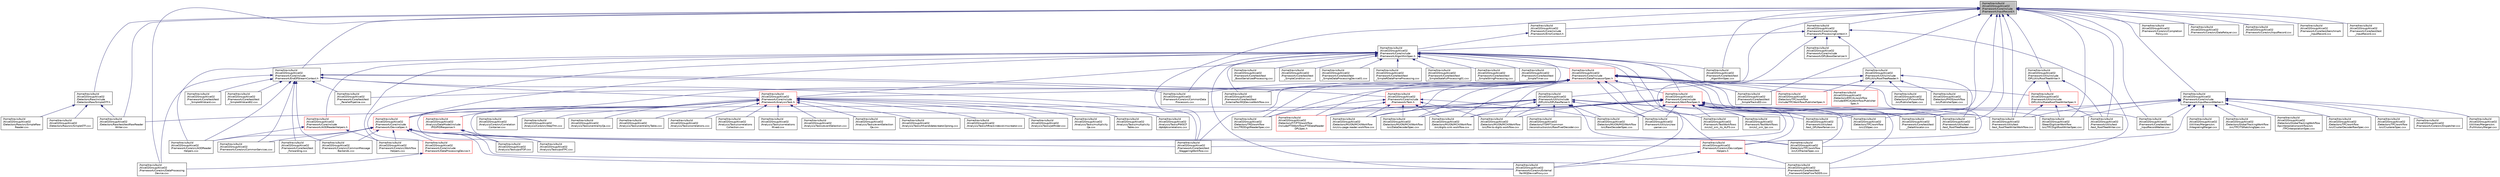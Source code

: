digraph "/home/travis/build/AliceO2Group/AliceO2/Framework/Core/include/Framework/InputRecord.h"
{
 // INTERACTIVE_SVG=YES
  bgcolor="transparent";
  edge [fontname="Helvetica",fontsize="10",labelfontname="Helvetica",labelfontsize="10"];
  node [fontname="Helvetica",fontsize="10",shape=record];
  Node84 [label="/home/travis/build\l/AliceO2Group/AliceO2\l/Framework/Core/include\l/Framework/InputRecord.h",height=0.2,width=0.4,color="black", fillcolor="grey75", style="filled", fontcolor="black"];
  Node84 -> Node85 [dir="back",color="midnightblue",fontsize="10",style="solid",fontname="Helvetica"];
  Node85 [label="/home/travis/build\l/AliceO2Group/AliceO2\l/Detectors/Raw/include\l/DetectorsRaw/SimpleSTF.h",height=0.2,width=0.4,color="black",URL="$d6/d28/SimpleSTF_8h.html",tooltip="Mocked STF with InputRecord for standalone tests (improved version of Matthias&#39; structure in the test..."];
  Node85 -> Node86 [dir="back",color="midnightblue",fontsize="10",style="solid",fontname="Helvetica"];
  Node86 [label="/home/travis/build\l/AliceO2Group/AliceO2\l/Detectors/Raw/src/SimpleRaw\lReader.cxx",height=0.2,width=0.4,color="black",URL="$d5/dfd/SimpleRawReader_8cxx.html",tooltip="Simple reader for non-DPL tests. "];
  Node85 -> Node87 [dir="back",color="midnightblue",fontsize="10",style="solid",fontname="Helvetica"];
  Node87 [label="/home/travis/build\l/AliceO2Group/AliceO2\l/Detectors/Raw/src/SimpleSTF.cxx",height=0.2,width=0.4,color="black",URL="$de/dc0/SimpleSTF_8cxx.html",tooltip="Mocked STF with InputRecord for standalone tests. "];
  Node85 -> Node88 [dir="back",color="midnightblue",fontsize="10",style="solid",fontname="Helvetica"];
  Node88 [label="/home/travis/build\l/AliceO2Group/AliceO2\l/Detectors/Raw/test/testRawReader\lWriter.cxx",height=0.2,width=0.4,color="black",URL="$d3/d09/testRawReaderWriter_8cxx.html"];
  Node84 -> Node88 [dir="back",color="midnightblue",fontsize="10",style="solid",fontname="Helvetica"];
  Node84 -> Node89 [dir="back",color="midnightblue",fontsize="10",style="solid",fontname="Helvetica"];
  Node89 [label="/home/travis/build\l/AliceO2Group/AliceO2\l/Framework/Core/include\l/Framework/ProcessingContext.h",height=0.2,width=0.4,color="black",URL="$de/d6a/ProcessingContext_8h.html"];
  Node89 -> Node90 [dir="back",color="midnightblue",fontsize="10",style="solid",fontname="Helvetica"];
  Node90 [label="/home/travis/build\l/AliceO2Group/AliceO2\l/Framework/Core/include\l/Framework/AlgorithmSpec.h",height=0.2,width=0.4,color="black",URL="$d0/d14/AlgorithmSpec_8h.html"];
  Node90 -> Node91 [dir="back",color="midnightblue",fontsize="10",style="solid",fontname="Helvetica"];
  Node91 [label="/home/travis/build\l/AliceO2Group/AliceO2\l/Framework/Core/include\l/Framework/AnalysisTask.h",height=0.2,width=0.4,color="red",URL="$d6/d57/AnalysisTask_8h.html"];
  Node91 -> Node92 [dir="back",color="midnightblue",fontsize="10",style="solid",fontname="Helvetica"];
  Node92 [label="/home/travis/build\l/AliceO2Group/AliceO2\l/Analysis/Core/src/Correlation\lContainer.cxx",height=0.2,width=0.4,color="black",URL="$dc/def/CorrelationContainer_8cxx.html"];
  Node91 -> Node93 [dir="back",color="midnightblue",fontsize="10",style="solid",fontname="Helvetica"];
  Node93 [label="/home/travis/build\l/AliceO2Group/AliceO2\l/Analysis/Core/src/StepTHn.cxx",height=0.2,width=0.4,color="black",URL="$d9/dae/StepTHn_8cxx.html"];
  Node91 -> Node94 [dir="back",color="midnightblue",fontsize="10",style="solid",fontname="Helvetica"];
  Node94 [label="/home/travis/build\l/AliceO2Group/AliceO2\l/Analysis/DataModel/include\l/PID/PIDResponse.h",height=0.2,width=0.4,color="red",URL="$d1/d98/PIDResponse_8h.html",tooltip="Set of tables, tasks and utilities to provide the interface between the analysis data model and the P..."];
  Node94 -> Node99 [dir="back",color="midnightblue",fontsize="10",style="solid",fontname="Helvetica"];
  Node99 [label="/home/travis/build\l/AliceO2Group/AliceO2\l/Analysis/Tasks/pidTOF.cxx",height=0.2,width=0.4,color="black",URL="$d5/d53/pidTOF_8cxx.html"];
  Node94 -> Node100 [dir="back",color="midnightblue",fontsize="10",style="solid",fontname="Helvetica"];
  Node100 [label="/home/travis/build\l/AliceO2Group/AliceO2\l/Analysis/Tasks/pidTPC.cxx",height=0.2,width=0.4,color="black",URL="$db/da2/pidTPC_8cxx.html"];
  Node91 -> Node103 [dir="back",color="midnightblue",fontsize="10",style="solid",fontname="Helvetica"];
  Node103 [label="/home/travis/build\l/AliceO2Group/AliceO2\l/Analysis/Tasks/centralityQa.cxx",height=0.2,width=0.4,color="black",URL="$d5/d75/centralityQa_8cxx.html"];
  Node91 -> Node104 [dir="back",color="midnightblue",fontsize="10",style="solid",fontname="Helvetica"];
  Node104 [label="/home/travis/build\l/AliceO2Group/AliceO2\l/Analysis/Tasks/centralityTable.cxx",height=0.2,width=0.4,color="black",URL="$de/d41/centralityTable_8cxx.html"];
  Node91 -> Node105 [dir="back",color="midnightblue",fontsize="10",style="solid",fontname="Helvetica"];
  Node105 [label="/home/travis/build\l/AliceO2Group/AliceO2\l/Analysis/Tasks/correlations.cxx",height=0.2,width=0.4,color="black",URL="$d9/d61/correlations_8cxx.html"];
  Node91 -> Node106 [dir="back",color="midnightblue",fontsize="10",style="solid",fontname="Helvetica"];
  Node106 [label="/home/travis/build\l/AliceO2Group/AliceO2\l/Analysis/Tasks/correlations\lCollection.cxx",height=0.2,width=0.4,color="black",URL="$df/d59/correlationsCollection_8cxx.html"];
  Node91 -> Node107 [dir="back",color="midnightblue",fontsize="10",style="solid",fontname="Helvetica"];
  Node107 [label="/home/travis/build\l/AliceO2Group/AliceO2\l/Analysis/Tasks/correlations\lMixed.cxx",height=0.2,width=0.4,color="black",URL="$d4/d39/correlationsMixed_8cxx.html"];
  Node91 -> Node108 [dir="back",color="midnightblue",fontsize="10",style="solid",fontname="Helvetica"];
  Node108 [label="/home/travis/build\l/AliceO2Group/AliceO2\l/Analysis/Tasks/eventSelection.cxx",height=0.2,width=0.4,color="black",URL="$d9/df1/eventSelection_8cxx.html"];
  Node91 -> Node109 [dir="back",color="midnightblue",fontsize="10",style="solid",fontname="Helvetica"];
  Node109 [label="/home/travis/build\l/AliceO2Group/AliceO2\l/Analysis/Tasks/eventSelection\lQa.cxx",height=0.2,width=0.4,color="black",URL="$dd/d91/eventSelectionQa_8cxx.html"];
  Node91 -> Node110 [dir="back",color="midnightblue",fontsize="10",style="solid",fontname="Helvetica"];
  Node110 [label="/home/travis/build\l/AliceO2Group/AliceO2\l/Analysis/Tasks/hfcandidatecreator2prong.cxx",height=0.2,width=0.4,color="black",URL="$d2/d60/hfcandidatecreator2prong_8cxx.html",tooltip="Reconstruction of heavy-flavour 2-prong decay candidates. "];
  Node91 -> Node111 [dir="back",color="midnightblue",fontsize="10",style="solid",fontname="Helvetica"];
  Node111 [label="/home/travis/build\l/AliceO2Group/AliceO2\l/Analysis/Tasks/hftrackindexskimscreator.cxx",height=0.2,width=0.4,color="black",URL="$d7/dbb/hftrackindexskimscreator_8cxx.html",tooltip="Pre-selection of 2-prong and 3-prong secondary vertices of heavy-flavour decay candidates. "];
  Node91 -> Node112 [dir="back",color="midnightblue",fontsize="10",style="solid",fontname="Helvetica"];
  Node112 [label="/home/travis/build\l/AliceO2Group/AliceO2\l/Analysis/Tasks/jetfinder.cxx",height=0.2,width=0.4,color="black",URL="$d2/dc6/jetfinder_8cxx.html"];
  Node91 -> Node113 [dir="back",color="midnightblue",fontsize="10",style="solid",fontname="Helvetica"];
  Node113 [label="/home/travis/build\l/AliceO2Group/AliceO2\l/Analysis/Tasks/multiplicity\lQa.cxx",height=0.2,width=0.4,color="black",URL="$d3/d6a/multiplicityQa_8cxx.html"];
  Node91 -> Node114 [dir="back",color="midnightblue",fontsize="10",style="solid",fontname="Helvetica"];
  Node114 [label="/home/travis/build\l/AliceO2Group/AliceO2\l/Analysis/Tasks/multiplicity\lTable.cxx",height=0.2,width=0.4,color="black",URL="$d4/d23/multiplicityTable_8cxx.html"];
  Node91 -> Node99 [dir="back",color="midnightblue",fontsize="10",style="solid",fontname="Helvetica"];
  Node91 -> Node100 [dir="back",color="midnightblue",fontsize="10",style="solid",fontname="Helvetica"];
  Node91 -> Node115 [dir="back",color="midnightblue",fontsize="10",style="solid",fontname="Helvetica"];
  Node115 [label="/home/travis/build\l/AliceO2Group/AliceO2\l/Analysis/Tasks/PWGCF\l/dptdptcorrelations.cxx",height=0.2,width=0.4,color="black",URL="$dc/db0/dptdptcorrelations_8cxx.html"];
  Node90 -> Node153 [dir="back",color="midnightblue",fontsize="10",style="solid",fontname="Helvetica"];
  Node153 [label="/home/travis/build\l/AliceO2Group/AliceO2\l/Framework/Core/include\l/Framework/AODReaderHelpers.h",height=0.2,width=0.4,color="red",URL="$da/d97/AODReaderHelpers_8h.html"];
  Node153 -> Node154 [dir="back",color="midnightblue",fontsize="10",style="solid",fontname="Helvetica"];
  Node154 [label="/home/travis/build\l/AliceO2Group/AliceO2\l/Framework/Core/src/AODReader\lHelpers.cxx",height=0.2,width=0.4,color="black",URL="$d4/dc5/AODReaderHelpers_8cxx.html"];
  Node153 -> Node155 [dir="back",color="midnightblue",fontsize="10",style="solid",fontname="Helvetica"];
  Node155 [label="/home/travis/build\l/AliceO2Group/AliceO2\l/Framework/Core/src/Workflow\lHelpers.cxx",height=0.2,width=0.4,color="black",URL="$dc/da7/WorkflowHelpers_8cxx.html"];
  Node90 -> Node157 [dir="back",color="midnightblue",fontsize="10",style="solid",fontname="Helvetica"];
  Node157 [label="/home/travis/build\l/AliceO2Group/AliceO2\l/Framework/Core/include\l/Framework/DataProcessingDevice.h",height=0.2,width=0.4,color="red",URL="$d3/d4b/DataProcessingDevice_8h.html"];
  Node157 -> Node158 [dir="back",color="midnightblue",fontsize="10",style="solid",fontname="Helvetica"];
  Node158 [label="/home/travis/build\l/AliceO2Group/AliceO2\l/Framework/Core/src/DataProcessing\lDevice.cxx",height=0.2,width=0.4,color="black",URL="$db/dac/DataProcessingDevice_8cxx.html"];
  Node90 -> Node160 [dir="back",color="midnightblue",fontsize="10",style="solid",fontname="Helvetica"];
  Node160 [label="/home/travis/build\l/AliceO2Group/AliceO2\l/Framework/Core/include\l/Framework/DataProcessorSpec.h",height=0.2,width=0.4,color="red",URL="$d0/df4/DataProcessorSpec_8h.html"];
  Node160 -> Node184 [dir="back",color="midnightblue",fontsize="10",style="solid",fontname="Helvetica"];
  Node184 [label="/home/travis/build\l/AliceO2Group/AliceO2\l/Detectors/EMCAL/workflow\l/include/EMCALWorkflow/Publisher\lSpec.h",height=0.2,width=0.4,color="red",URL="$d2/d55/EMCAL_2workflow_2include_2EMCALWorkflow_2PublisherSpec_8h.html"];
  Node160 -> Node209 [dir="back",color="midnightblue",fontsize="10",style="solid",fontname="Helvetica"];
  Node209 [label="/home/travis/build\l/AliceO2Group/AliceO2\l/Detectors/FIT/FT0/workflow\l/include/FT0Workflow/FT0DataReader\lDPLSpec.h",height=0.2,width=0.4,color="red",URL="$d4/dfa/FT0DataReaderDPLSpec_8h.html"];
  Node160 -> Node341 [dir="back",color="midnightblue",fontsize="10",style="solid",fontname="Helvetica"];
  Node341 [label="/home/travis/build\l/AliceO2Group/AliceO2\l/Detectors/MUON/MCH/Workflow\l/src/cru-page-reader-workflow.cxx",height=0.2,width=0.4,color="black",URL="$db/dc9/cru-page-reader-workflow_8cxx.html",tooltip="This is an executable that reads a data file from disk and sends the individual CRU pages via DPL..."];
  Node160 -> Node333 [dir="back",color="midnightblue",fontsize="10",style="solid",fontname="Helvetica"];
  Node333 [label="/home/travis/build\l/AliceO2Group/AliceO2\l/Detectors/MUON/MCH/Workflow\l/src/DataDecoderSpec.cxx",height=0.2,width=0.4,color="black",URL="$d0/d75/DataDecoderSpec_8cxx.html"];
  Node160 -> Node345 [dir="back",color="midnightblue",fontsize="10",style="solid",fontname="Helvetica"];
  Node345 [label="/home/travis/build\l/AliceO2Group/AliceO2\l/Detectors/MUON/MCH/Workflow\l/src/digits-sink-workflow.cxx",height=0.2,width=0.4,color="black",URL="$dd/da0/digits-sink-workflow_8cxx.html",tooltip="This is an executable that dumps to a file on disk the digits received via DPL. "];
  Node160 -> Node346 [dir="back",color="midnightblue",fontsize="10",style="solid",fontname="Helvetica"];
  Node346 [label="/home/travis/build\l/AliceO2Group/AliceO2\l/Detectors/MUON/MCH/Workflow\l/src/file-to-digits-workflow.cxx",height=0.2,width=0.4,color="black",URL="$db/d1c/file-to-digits-workflow_8cxx.html"];
  Node160 -> Node422 [dir="back",color="midnightblue",fontsize="10",style="solid",fontname="Helvetica"];
  Node422 [label="/home/travis/build\l/AliceO2Group/AliceO2\l/Detectors/TPC/workflow\l/include/TPCWorkflow/PublisherSpec.h",height=0.2,width=0.4,color="red",URL="$d9/d4e/TPC_2workflow_2include_2TPCWorkflow_2PublisherSpec_8h.html"];
  Node160 -> Node431 [dir="back",color="midnightblue",fontsize="10",style="solid",fontname="Helvetica"];
  Node431 [label="/home/travis/build\l/AliceO2Group/AliceO2\l/Detectors/TRD/workflow\l/src/TRDDigitReaderSpec.cxx",height=0.2,width=0.4,color="black",URL="$d7/da6/TRDDigitReaderSpec_8cxx.html"];
  Node160 -> Node91 [dir="back",color="midnightblue",fontsize="10",style="solid",fontname="Helvetica"];
  Node160 -> Node459 [dir="back",color="midnightblue",fontsize="10",style="solid",fontname="Helvetica"];
  Node459 [label="/home/travis/build\l/AliceO2Group/AliceO2\l/Framework/Core/include\l/Framework/DeviceSpec.h",height=0.2,width=0.4,color="red",URL="$df/de8/DeviceSpec_8h.html"];
  Node459 -> Node409 [dir="back",color="midnightblue",fontsize="10",style="solid",fontname="Helvetica"];
  Node409 [label="/home/travis/build\l/AliceO2Group/AliceO2\l/Detectors/TPC/workflow\l/src/CATrackerSpec.cxx",height=0.2,width=0.4,color="black",URL="$da/d78/CATrackerSpec_8cxx.html",tooltip="Processor spec for running TPC CA tracking. "];
  Node459 -> Node157 [dir="back",color="midnightblue",fontsize="10",style="solid",fontname="Helvetica"];
  Node459 -> Node154 [dir="back",color="midnightblue",fontsize="10",style="solid",fontname="Helvetica"];
  Node459 -> Node564 [dir="back",color="midnightblue",fontsize="10",style="solid",fontname="Helvetica"];
  Node564 [label="/home/travis/build\l/AliceO2Group/AliceO2\l/Framework/Core/src/CommonMessage\lBackends.cxx",height=0.2,width=0.4,color="black",URL="$d9/d10/CommonMessageBackends_8cxx.html"];
  Node459 -> Node565 [dir="back",color="midnightblue",fontsize="10",style="solid",fontname="Helvetica"];
  Node565 [label="/home/travis/build\l/AliceO2Group/AliceO2\l/Framework/Core/src/CommonServices.cxx",height=0.2,width=0.4,color="black",URL="$dd/d27/CommonServices_8cxx.html"];
  Node459 -> Node544 [dir="back",color="midnightblue",fontsize="10",style="solid",fontname="Helvetica"];
  Node544 [label="/home/travis/build\l/AliceO2Group/AliceO2\l/Framework/Core/src/DeviceSpec\lHelpers.h",height=0.2,width=0.4,color="red",URL="$df/dda/DeviceSpecHelpers_8h.html"];
  Node544 -> Node451 [dir="back",color="midnightblue",fontsize="10",style="solid",fontname="Helvetica"];
  Node451 [label="/home/travis/build\l/AliceO2Group/AliceO2\l/Framework/Core/src/External\lFairMQDeviceProxy.cxx",height=0.2,width=0.4,color="black",URL="$dc/df3/ExternalFairMQDeviceProxy_8cxx.html"];
  Node544 -> Node548 [dir="back",color="midnightblue",fontsize="10",style="solid",fontname="Helvetica"];
  Node548 [label="/home/travis/build\l/AliceO2Group/AliceO2\l/Framework/Core/test/test\l_FrameworkDataFlowToDDS.cxx",height=0.2,width=0.4,color="black",URL="$d6/d53/test__FrameworkDataFlowToDDS_8cxx.html"];
  Node459 -> Node451 [dir="back",color="midnightblue",fontsize="10",style="solid",fontname="Helvetica"];
  Node459 -> Node155 [dir="back",color="midnightblue",fontsize="10",style="solid",fontname="Helvetica"];
  Node459 -> Node493 [dir="back",color="midnightblue",fontsize="10",style="solid",fontname="Helvetica"];
  Node493 [label="/home/travis/build\l/AliceO2Group/AliceO2\l/Framework/Core/test/test\l_Forwarding.cxx",height=0.2,width=0.4,color="black",URL="$de/dae/test__Forwarding_8cxx.html"];
  Node459 -> Node548 [dir="back",color="midnightblue",fontsize="10",style="solid",fontname="Helvetica"];
  Node459 -> Node510 [dir="back",color="midnightblue",fontsize="10",style="solid",fontname="Helvetica"];
  Node510 [label="/home/travis/build\l/AliceO2Group/AliceO2\l/Framework/Core/test/test\l_StaggeringWorkflow.cxx",height=0.2,width=0.4,color="black",URL="$dd/d16/test__StaggeringWorkflow_8cxx.html"];
  Node160 -> Node580 [dir="back",color="midnightblue",fontsize="10",style="solid",fontname="Helvetica"];
  Node580 [label="/home/travis/build\l/AliceO2Group/AliceO2\l/Framework/Core/include\l/Framework/WorkflowSpec.h",height=0.2,width=0.4,color="red",URL="$df/da1/WorkflowSpec_8h.html"];
  Node580 -> Node209 [dir="back",color="midnightblue",fontsize="10",style="solid",fontname="Helvetica"];
  Node580 -> Node341 [dir="back",color="midnightblue",fontsize="10",style="solid",fontname="Helvetica"];
  Node580 -> Node333 [dir="back",color="midnightblue",fontsize="10",style="solid",fontname="Helvetica"];
  Node580 -> Node345 [dir="back",color="midnightblue",fontsize="10",style="solid",fontname="Helvetica"];
  Node580 -> Node346 [dir="back",color="midnightblue",fontsize="10",style="solid",fontname="Helvetica"];
  Node580 -> Node362 [dir="back",color="midnightblue",fontsize="10",style="solid",fontname="Helvetica"];
  Node362 [label="/home/travis/build\l/AliceO2Group/AliceO2\l/Detectors/MUON/MID/Workflow\l/src/RawDecoderSpec.cxx",height=0.2,width=0.4,color="black",URL="$d1/dc9/RawDecoderSpec_8cxx.html",tooltip="Data processor spec for MID raw decoder device. "];
  Node580 -> Node409 [dir="back",color="midnightblue",fontsize="10",style="solid",fontname="Helvetica"];
  Node580 -> Node429 [dir="back",color="midnightblue",fontsize="10",style="solid",fontname="Helvetica"];
  Node429 [label="/home/travis/build\l/AliceO2Group/AliceO2\l/Detectors/TPC/workflow\l/src/ZSSpec.cxx",height=0.2,width=0.4,color="black",URL="$d2/dbc/ZSSpec_8cxx.html"];
  Node580 -> Node459 [dir="back",color="midnightblue",fontsize="10",style="solid",fontname="Helvetica"];
  Node580 -> Node544 [dir="back",color="midnightblue",fontsize="10",style="solid",fontname="Helvetica"];
  Node580 -> Node492 [dir="back",color="midnightblue",fontsize="10",style="solid",fontname="Helvetica"];
  Node492 [label="/home/travis/build\l/AliceO2Group/AliceO2\l/Framework/Core/test/test\l_DataAllocator.cxx",height=0.2,width=0.4,color="black",URL="$d2/da2/test__DataAllocator_8cxx.html"];
  Node580 -> Node548 [dir="back",color="midnightblue",fontsize="10",style="solid",fontname="Helvetica"];
  Node580 -> Node606 [dir="back",color="midnightblue",fontsize="10",style="solid",fontname="Helvetica"];
  Node606 [label="/home/travis/build\l/AliceO2Group/AliceO2\l/Framework/Core/test/test\l_InputRecordWalker.cxx",height=0.2,width=0.4,color="black",URL="$dc/d05/test__InputRecordWalker_8cxx.html"];
  Node580 -> Node510 [dir="back",color="midnightblue",fontsize="10",style="solid",fontname="Helvetica"];
  Node580 -> Node608 [dir="back",color="midnightblue",fontsize="10",style="solid",fontname="Helvetica"];
  Node608 [label="/home/travis/build\l/AliceO2Group/AliceO2\l/Framework/TestWorkflows\l/src/o2_sim_its_ALP3.cxx",height=0.2,width=0.4,color="black",URL="$dd/d2b/o2__sim__its__ALP3_8cxx.html"];
  Node580 -> Node609 [dir="back",color="midnightblue",fontsize="10",style="solid",fontname="Helvetica"];
  Node609 [label="/home/travis/build\l/AliceO2Group/AliceO2\l/Framework/TestWorkflows\l/src/o2_sim_tpc.cxx",height=0.2,width=0.4,color="black",URL="$d7/d11/o2__sim__tpc_8cxx.html"];
  Node580 -> Node535 [dir="back",color="midnightblue",fontsize="10",style="solid",fontname="Helvetica"];
  Node535 [label="/home/travis/build\l/AliceO2Group/AliceO2\l/Framework/Utils/src/raw\l-parser.cxx",height=0.2,width=0.4,color="black",URL="$d4/d96/raw-parser_8cxx.html"];
  Node580 -> Node614 [dir="back",color="midnightblue",fontsize="10",style="solid",fontname="Helvetica"];
  Node614 [label="/home/travis/build\l/AliceO2Group/AliceO2\l/Framework/Utils/test\l/test_DPLRawParser.cxx",height=0.2,width=0.4,color="black",URL="$d0/d6f/test__DPLRawParser_8cxx.html"];
  Node580 -> Node538 [dir="back",color="midnightblue",fontsize="10",style="solid",fontname="Helvetica"];
  Node538 [label="/home/travis/build\l/AliceO2Group/AliceO2\l/Framework/Utils/test\l/test_RootTreeReader.cxx",height=0.2,width=0.4,color="black",URL="$d6/d0d/test__RootTreeReader_8cxx.html"];
  Node580 -> Node539 [dir="back",color="midnightblue",fontsize="10",style="solid",fontname="Helvetica"];
  Node539 [label="/home/travis/build\l/AliceO2Group/AliceO2\l/Framework/Utils/test\l/test_RootTreeWriterWorkflow.cxx",height=0.2,width=0.4,color="black",URL="$d1/d02/test__RootTreeWriterWorkflow_8cxx.html"];
  Node580 -> Node617 [dir="back",color="midnightblue",fontsize="10",style="solid",fontname="Helvetica"];
  Node617 [label="/home/travis/build\l/AliceO2Group/AliceO2\l/Steer/DigitizerWorkflow\l/src/TPCDigitRootWriterSpec.cxx",height=0.2,width=0.4,color="black",URL="$d8/dd2/TPCDigitRootWriterSpec_8cxx.html"];
  Node160 -> Node440 [dir="back",color="midnightblue",fontsize="10",style="solid",fontname="Helvetica"];
  Node440 [label="/home/travis/build\l/AliceO2Group/AliceO2\l/Framework/Core/src/CommonData\lProcessors.cxx",height=0.2,width=0.4,color="black",URL="$df/d93/CommonDataProcessors_8cxx.html"];
  Node160 -> Node544 [dir="back",color="midnightblue",fontsize="10",style="solid",fontname="Helvetica"];
  Node160 -> Node492 [dir="back",color="midnightblue",fontsize="10",style="solid",fontname="Helvetica"];
  Node160 -> Node453 [dir="back",color="midnightblue",fontsize="10",style="solid",fontname="Helvetica"];
  Node453 [label="/home/travis/build\l/AliceO2Group/AliceO2\l/Framework/Core/test/test\l_ExternalFairMQDeviceWorkflow.cxx",height=0.2,width=0.4,color="black",URL="$d4/d00/test__ExternalFairMQDeviceWorkflow_8cxx.html"];
  Node160 -> Node496 [dir="back",color="midnightblue",fontsize="10",style="solid",fontname="Helvetica"];
  Node496 [label="/home/travis/build\l/AliceO2Group/AliceO2\l/Framework/Core/test/test\l_ParallelPipeline.cxx",height=0.2,width=0.4,color="black",URL="$d8/d7e/test__ParallelPipeline_8cxx.html"];
  Node160 -> Node506 [dir="back",color="midnightblue",fontsize="10",style="solid",fontname="Helvetica"];
  Node506 [label="/home/travis/build\l/AliceO2Group/AliceO2\l/Framework/Core/test/test\l_SimpleTracksED.cxx",height=0.2,width=0.4,color="black",URL="$d7/d18/test__SimpleTracksED_8cxx.html"];
  Node160 -> Node510 [dir="back",color="midnightblue",fontsize="10",style="solid",fontname="Helvetica"];
  Node160 -> Node625 [dir="back",color="midnightblue",fontsize="10",style="solid",fontname="Helvetica"];
  Node625 [label="/home/travis/build\l/AliceO2Group/AliceO2\l/Framework/Utils/include\l/DPLUtils/MakeRootTreeWriterSpec.h",height=0.2,width=0.4,color="red",URL="$d5/dc8/MakeRootTreeWriterSpec_8h.html",tooltip="Configurable generator for RootTreeWriter processor spec. "];
  Node625 -> Node626 [dir="back",color="midnightblue",fontsize="10",style="solid",fontname="Helvetica"];
  Node626 [label="/home/travis/build\l/AliceO2Group/AliceO2\l/Framework/Utils/test\l/test_RootTreeWriter.cxx",height=0.2,width=0.4,color="black",URL="$da/dcf/test__RootTreeWriter_8cxx.html"];
  Node625 -> Node539 [dir="back",color="midnightblue",fontsize="10",style="solid",fontname="Helvetica"];
  Node625 -> Node617 [dir="back",color="midnightblue",fontsize="10",style="solid",fontname="Helvetica"];
  Node160 -> Node535 [dir="back",color="midnightblue",fontsize="10",style="solid",fontname="Helvetica"];
  Node160 -> Node538 [dir="back",color="midnightblue",fontsize="10",style="solid",fontname="Helvetica"];
  Node160 -> Node539 [dir="back",color="midnightblue",fontsize="10",style="solid",fontname="Helvetica"];
  Node90 -> Node459 [dir="back",color="midnightblue",fontsize="10",style="solid",fontname="Helvetica"];
  Node90 -> Node676 [dir="back",color="midnightblue",fontsize="10",style="solid",fontname="Helvetica"];
  Node676 [label="/home/travis/build\l/AliceO2Group/AliceO2\l/Framework/Core/include\l/Framework/Task.h",height=0.2,width=0.4,color="red",URL="$df/d4f/Task_8h.html"];
  Node676 -> Node209 [dir="back",color="midnightblue",fontsize="10",style="solid",fontname="Helvetica"];
  Node676 -> Node341 [dir="back",color="midnightblue",fontsize="10",style="solid",fontname="Helvetica"];
  Node676 -> Node333 [dir="back",color="midnightblue",fontsize="10",style="solid",fontname="Helvetica"];
  Node676 -> Node345 [dir="back",color="midnightblue",fontsize="10",style="solid",fontname="Helvetica"];
  Node676 -> Node346 [dir="back",color="midnightblue",fontsize="10",style="solid",fontname="Helvetica"];
  Node676 -> Node362 [dir="back",color="midnightblue",fontsize="10",style="solid",fontname="Helvetica"];
  Node676 -> Node431 [dir="back",color="midnightblue",fontsize="10",style="solid",fontname="Helvetica"];
  Node90 -> Node580 [dir="back",color="midnightblue",fontsize="10",style="solid",fontname="Helvetica"];
  Node90 -> Node154 [dir="back",color="midnightblue",fontsize="10",style="solid",fontname="Helvetica"];
  Node90 -> Node440 [dir="back",color="midnightblue",fontsize="10",style="solid",fontname="Helvetica"];
  Node90 -> Node544 [dir="back",color="midnightblue",fontsize="10",style="solid",fontname="Helvetica"];
  Node90 -> Node451 [dir="back",color="midnightblue",fontsize="10",style="solid",fontname="Helvetica"];
  Node90 -> Node155 [dir="back",color="midnightblue",fontsize="10",style="solid",fontname="Helvetica"];
  Node90 -> Node680 [dir="back",color="midnightblue",fontsize="10",style="solid",fontname="Helvetica"];
  Node680 [label="/home/travis/build\l/AliceO2Group/AliceO2\l/Framework/Core/test/test\l_AlgorithmSpec.cxx",height=0.2,width=0.4,color="black",URL="$df/d66/test__AlgorithmSpec_8cxx.html"];
  Node90 -> Node485 [dir="back",color="midnightblue",fontsize="10",style="solid",fontname="Helvetica"];
  Node485 [label="/home/travis/build\l/AliceO2Group/AliceO2\l/Framework/Core/test/test\l_BoostSerializedProcessing.cxx",height=0.2,width=0.4,color="black",URL="$dc/d58/test__BoostSerializedProcessing_8cxx.html"];
  Node90 -> Node453 [dir="back",color="midnightblue",fontsize="10",style="solid",fontname="Helvetica"];
  Node90 -> Node500 [dir="back",color="midnightblue",fontsize="10",style="solid",fontname="Helvetica"];
  Node500 [label="/home/travis/build\l/AliceO2Group/AliceO2\l/Framework/Core/test/test\l_SimpleCondition.cxx",height=0.2,width=0.4,color="black",URL="$df/d11/test__SimpleCondition_8cxx.html"];
  Node90 -> Node501 [dir="back",color="midnightblue",fontsize="10",style="solid",fontname="Helvetica"];
  Node501 [label="/home/travis/build\l/AliceO2Group/AliceO2\l/Framework/Core/test/test\l_SimpleDataProcessingDevice01.cxx",height=0.2,width=0.4,color="black",URL="$d5/d24/test__SimpleDataProcessingDevice01_8cxx.html"];
  Node90 -> Node502 [dir="back",color="midnightblue",fontsize="10",style="solid",fontname="Helvetica"];
  Node502 [label="/home/travis/build\l/AliceO2Group/AliceO2\l/Framework/Core/test/test\l_SimpleRDataFrameProcessing.cxx",height=0.2,width=0.4,color="black",URL="$da/d97/test__SimpleRDataFrameProcessing_8cxx.html"];
  Node90 -> Node503 [dir="back",color="midnightblue",fontsize="10",style="solid",fontname="Helvetica"];
  Node503 [label="/home/travis/build\l/AliceO2Group/AliceO2\l/Framework/Core/test/test\l_SimpleStatefulProcessing01.cxx",height=0.2,width=0.4,color="black",URL="$da/d12/test__SimpleStatefulProcessing01_8cxx.html"];
  Node90 -> Node504 [dir="back",color="midnightblue",fontsize="10",style="solid",fontname="Helvetica"];
  Node504 [label="/home/travis/build\l/AliceO2Group/AliceO2\l/Framework/Core/test/test\l_SimpleStringProcessing.cxx",height=0.2,width=0.4,color="black",URL="$d4/d92/test__SimpleStringProcessing_8cxx.html"];
  Node90 -> Node505 [dir="back",color="midnightblue",fontsize="10",style="solid",fontname="Helvetica"];
  Node505 [label="/home/travis/build\l/AliceO2Group/AliceO2\l/Framework/Core/test/test\l_SimpleTimer.cxx",height=0.2,width=0.4,color="black",URL="$db/d3e/test__SimpleTimer_8cxx.html"];
  Node90 -> Node608 [dir="back",color="midnightblue",fontsize="10",style="solid",fontname="Helvetica"];
  Node90 -> Node609 [dir="back",color="midnightblue",fontsize="10",style="solid",fontname="Helvetica"];
  Node89 -> Node681 [dir="back",color="midnightblue",fontsize="10",style="solid",fontname="Helvetica"];
  Node681 [label="/home/travis/build\l/AliceO2Group/AliceO2\l/Framework/Core/include\l/Framework/DPLBoostSerializer.h",height=0.2,width=0.4,color="black",URL="$dc/d55/DPLBoostSerializer_8h.html",tooltip="DPL wrapper of common utils BoostSeralizer. "];
  Node89 -> Node451 [dir="back",color="midnightblue",fontsize="10",style="solid",fontname="Helvetica"];
  Node89 -> Node548 [dir="back",color="midnightblue",fontsize="10",style="solid",fontname="Helvetica"];
  Node89 -> Node682 [dir="back",color="midnightblue",fontsize="10",style="solid",fontname="Helvetica"];
  Node682 [label="/home/travis/build\l/AliceO2Group/AliceO2\l/Framework/Utils/include\l/DPLUtils/RootTreeReader.h",height=0.2,width=0.4,color="black",URL="$df/db5/RootTreeReader_8h.html",tooltip="A generic reader for ROOT TTrees. "];
  Node682 -> Node168 [dir="back",color="midnightblue",fontsize="10",style="solid",fontname="Helvetica"];
  Node168 [label="/home/travis/build\l/AliceO2Group/AliceO2\l/Detectors/CPV/workflow\l/src/PublisherSpec.cxx",height=0.2,width=0.4,color="black",URL="$df/d2e/CPV_2workflow_2src_2PublisherSpec_8cxx.html"];
  Node682 -> Node184 [dir="back",color="midnightblue",fontsize="10",style="solid",fontname="Helvetica"];
  Node682 -> Node377 [dir="back",color="midnightblue",fontsize="10",style="solid",fontname="Helvetica"];
  Node377 [label="/home/travis/build\l/AliceO2Group/AliceO2\l/Detectors/PHOS/workflow\l/src/PublisherSpec.cxx",height=0.2,width=0.4,color="black",URL="$d1/d8d/PHOS_2workflow_2src_2PublisherSpec_8cxx.html"];
  Node682 -> Node422 [dir="back",color="midnightblue",fontsize="10",style="solid",fontname="Helvetica"];
  Node682 -> Node431 [dir="back",color="midnightblue",fontsize="10",style="solid",fontname="Helvetica"];
  Node682 -> Node538 [dir="back",color="midnightblue",fontsize="10",style="solid",fontname="Helvetica"];
  Node84 -> Node683 [dir="back",color="midnightblue",fontsize="10",style="solid",fontname="Helvetica"];
  Node683 [label="/home/travis/build\l/AliceO2Group/AliceO2\l/Framework/Core/include\l/Framework/EndOfStreamContext.h",height=0.2,width=0.4,color="black",URL="$d0/d77/EndOfStreamContext_8h.html"];
  Node683 -> Node91 [dir="back",color="midnightblue",fontsize="10",style="solid",fontname="Helvetica"];
  Node683 -> Node676 [dir="back",color="midnightblue",fontsize="10",style="solid",fontname="Helvetica"];
  Node683 -> Node154 [dir="back",color="midnightblue",fontsize="10",style="solid",fontname="Helvetica"];
  Node683 -> Node440 [dir="back",color="midnightblue",fontsize="10",style="solid",fontname="Helvetica"];
  Node683 -> Node564 [dir="back",color="midnightblue",fontsize="10",style="solid",fontname="Helvetica"];
  Node683 -> Node565 [dir="back",color="midnightblue",fontsize="10",style="solid",fontname="Helvetica"];
  Node683 -> Node158 [dir="back",color="midnightblue",fontsize="10",style="solid",fontname="Helvetica"];
  Node683 -> Node493 [dir="back",color="midnightblue",fontsize="10",style="solid",fontname="Helvetica"];
  Node683 -> Node496 [dir="back",color="midnightblue",fontsize="10",style="solid",fontname="Helvetica"];
  Node683 -> Node507 [dir="back",color="midnightblue",fontsize="10",style="solid",fontname="Helvetica"];
  Node507 [label="/home/travis/build\l/AliceO2Group/AliceO2\l/Framework/Core/test/test\l_SimpleWildcard.cxx",height=0.2,width=0.4,color="black",URL="$df/d6e/test__SimpleWildcard_8cxx.html"];
  Node683 -> Node508 [dir="back",color="midnightblue",fontsize="10",style="solid",fontname="Helvetica"];
  Node508 [label="/home/travis/build\l/AliceO2Group/AliceO2\l/Framework/Core/test/test\l_SimpleWildcard02.cxx",height=0.2,width=0.4,color="black",URL="$dc/db8/test__SimpleWildcard02_8cxx.html"];
  Node683 -> Node510 [dir="back",color="midnightblue",fontsize="10",style="solid",fontname="Helvetica"];
  Node84 -> Node684 [dir="back",color="midnightblue",fontsize="10",style="solid",fontname="Helvetica"];
  Node684 [label="/home/travis/build\l/AliceO2Group/AliceO2\l/Framework/Core/include\l/Framework/ErrorContext.h",height=0.2,width=0.4,color="black",URL="$d7/dad/ErrorContext_8h.html"];
  Node684 -> Node90 [dir="back",color="midnightblue",fontsize="10",style="solid",fontname="Helvetica"];
  Node84 -> Node685 [dir="back",color="midnightblue",fontsize="10",style="solid",fontname="Helvetica"];
  Node685 [label="/home/travis/build\l/AliceO2Group/AliceO2\l/Framework/Core/include\l/Framework/InputRecordWalker.h",height=0.2,width=0.4,color="black",URL="$d1/db4/InputRecordWalker_8h.html",tooltip="A helper class to iteratate over all parts of all input routes. "];
  Node685 -> Node240 [dir="back",color="midnightblue",fontsize="10",style="solid",fontname="Helvetica"];
  Node240 [label="/home/travis/build\l/AliceO2Group/AliceO2\l/Detectors/GlobalTrackingWorkflow\l/src/TPCITSMatchingSpec.cxx",height=0.2,width=0.4,color="black",URL="$d6/d73/TPCITSMatchingSpec_8cxx.html"];
  Node685 -> Node258 [dir="back",color="midnightblue",fontsize="10",style="solid",fontname="Helvetica"];
  Node258 [label="/home/travis/build\l/AliceO2Group/AliceO2\l/Detectors/GlobalTrackingWorkflow\l/tpcinterpolationworkflow/src\l/TPCInterpolationSpec.cxx",height=0.2,width=0.4,color="black",URL="$d8/d85/TPCInterpolationSpec_8cxx.html"];
  Node685 -> Node409 [dir="back",color="midnightblue",fontsize="10",style="solid",fontname="Helvetica"];
  Node685 -> Node412 [dir="back",color="midnightblue",fontsize="10",style="solid",fontname="Helvetica"];
  Node412 [label="/home/travis/build\l/AliceO2Group/AliceO2\l/Detectors/TPC/workflow\l/src/ClusterDecoderRawSpec.cxx",height=0.2,width=0.4,color="black",URL="$d9/d7b/ClusterDecoderRawSpec_8cxx.html",tooltip="Processor spec for decoder of TPC raw cluster data. "];
  Node685 -> Node414 [dir="back",color="midnightblue",fontsize="10",style="solid",fontname="Helvetica"];
  Node414 [label="/home/travis/build\l/AliceO2Group/AliceO2\l/Detectors/TPC/workflow\l/src/ClustererSpec.cxx",height=0.2,width=0.4,color="black",URL="$d5/d17/TPC_2workflow_2src_2ClustererSpec_8cxx.html"];
  Node685 -> Node429 [dir="back",color="midnightblue",fontsize="10",style="solid",fontname="Helvetica"];
  Node685 -> Node558 [dir="back",color="midnightblue",fontsize="10",style="solid",fontname="Helvetica"];
  Node558 [label="/home/travis/build\l/AliceO2Group/AliceO2\l/Framework/Core/src/Dispatcher.cxx",height=0.2,width=0.4,color="black",URL="$d1/dca/Dispatcher_8cxx.html",tooltip="Implementation of Dispatcher for O2 Data Sampling. "];
  Node685 -> Node606 [dir="back",color="midnightblue",fontsize="10",style="solid",fontname="Helvetica"];
  Node685 -> Node539 [dir="back",color="midnightblue",fontsize="10",style="solid",fontname="Helvetica"];
  Node685 -> Node617 [dir="back",color="midnightblue",fontsize="10",style="solid",fontname="Helvetica"];
  Node685 -> Node674 [dir="back",color="midnightblue",fontsize="10",style="solid",fontname="Helvetica"];
  Node674 [label="/home/travis/build\l/AliceO2Group/AliceO2\l/Utilities/Mergers/src\l/FullHistoryMerger.cxx",height=0.2,width=0.4,color="black",URL="$db/d51/FullHistoryMerger_8cxx.html",tooltip="Implementation of O2 Mergers, v0.1. "];
  Node685 -> Node675 [dir="back",color="midnightblue",fontsize="10",style="solid",fontname="Helvetica"];
  Node675 [label="/home/travis/build\l/AliceO2Group/AliceO2\l/Utilities/Mergers/src\l/IntegratingMerger.cxx",height=0.2,width=0.4,color="black",URL="$d0/d24/IntegratingMerger_8cxx.html",tooltip="Implementation of O2 Mergers, v0.1. "];
  Node84 -> Node686 [dir="back",color="midnightblue",fontsize="10",style="solid",fontname="Helvetica"];
  Node686 [label="/home/travis/build\l/AliceO2Group/AliceO2\l/Framework/Core/src/Completion\lPolicy.cxx",height=0.2,width=0.4,color="black",URL="$da/d6d/CompletionPolicy_8cxx.html"];
  Node84 -> Node158 [dir="back",color="midnightblue",fontsize="10",style="solid",fontname="Helvetica"];
  Node84 -> Node687 [dir="back",color="midnightblue",fontsize="10",style="solid",fontname="Helvetica"];
  Node687 [label="/home/travis/build\l/AliceO2Group/AliceO2\l/Framework/Core/src/DataRelayer.cxx",height=0.2,width=0.4,color="black",URL="$d1/d57/DataRelayer_8cxx.html"];
  Node84 -> Node688 [dir="back",color="midnightblue",fontsize="10",style="solid",fontname="Helvetica"];
  Node688 [label="/home/travis/build\l/AliceO2Group/AliceO2\l/Framework/Core/src/InputRecord.cxx",height=0.2,width=0.4,color="black",URL="$df/d8e/InputRecord_8cxx.html"];
  Node84 -> Node689 [dir="back",color="midnightblue",fontsize="10",style="solid",fontname="Helvetica"];
  Node689 [label="/home/travis/build\l/AliceO2Group/AliceO2\l/Framework/Core/test/benchmark\l_InputRecord.cxx",height=0.2,width=0.4,color="black",URL="$df/d93/benchmark__InputRecord_8cxx.html"];
  Node84 -> Node680 [dir="back",color="midnightblue",fontsize="10",style="solid",fontname="Helvetica"];
  Node84 -> Node492 [dir="back",color="midnightblue",fontsize="10",style="solid",fontname="Helvetica"];
  Node84 -> Node690 [dir="back",color="midnightblue",fontsize="10",style="solid",fontname="Helvetica"];
  Node690 [label="/home/travis/build\l/AliceO2Group/AliceO2\l/Framework/Core/test/test\l_InputRecord.cxx",height=0.2,width=0.4,color="black",URL="$df/dc1/test__InputRecord_8cxx.html"];
  Node84 -> Node606 [dir="back",color="midnightblue",fontsize="10",style="solid",fontname="Helvetica"];
  Node84 -> Node506 [dir="back",color="midnightblue",fontsize="10",style="solid",fontname="Helvetica"];
  Node84 -> Node510 [dir="back",color="midnightblue",fontsize="10",style="solid",fontname="Helvetica"];
  Node84 -> Node691 [dir="back",color="midnightblue",fontsize="10",style="solid",fontname="Helvetica"];
  Node691 [label="/home/travis/build\l/AliceO2Group/AliceO2\l/Framework/Utils/include\l/DPLUtils/DPLRawParser.h",height=0.2,width=0.4,color="black",URL="$d4/db9/DPLRawParser_8h.html",tooltip="A raw page parser for DPL input. "];
  Node691 -> Node209 [dir="back",color="midnightblue",fontsize="10",style="solid",fontname="Helvetica"];
  Node691 -> Node692 [dir="back",color="midnightblue",fontsize="10",style="solid",fontname="Helvetica"];
  Node692 [label="/home/travis/build\l/AliceO2Group/AliceO2\l/Detectors/ITSMFT/common\l/reconstruction/src/RawPixelDecoder.cxx",height=0.2,width=0.4,color="black",URL="$dd/df6/RawPixelDecoder_8cxx.html",tooltip="Alpide pixel reader for raw data processing. "];
  Node691 -> Node341 [dir="back",color="midnightblue",fontsize="10",style="solid",fontname="Helvetica"];
  Node691 -> Node333 [dir="back",color="midnightblue",fontsize="10",style="solid",fontname="Helvetica"];
  Node691 -> Node345 [dir="back",color="midnightblue",fontsize="10",style="solid",fontname="Helvetica"];
  Node691 -> Node346 [dir="back",color="midnightblue",fontsize="10",style="solid",fontname="Helvetica"];
  Node691 -> Node362 [dir="back",color="midnightblue",fontsize="10",style="solid",fontname="Helvetica"];
  Node691 -> Node88 [dir="back",color="midnightblue",fontsize="10",style="solid",fontname="Helvetica"];
  Node691 -> Node409 [dir="back",color="midnightblue",fontsize="10",style="solid",fontname="Helvetica"];
  Node691 -> Node429 [dir="back",color="midnightblue",fontsize="10",style="solid",fontname="Helvetica"];
  Node691 -> Node535 [dir="back",color="midnightblue",fontsize="10",style="solid",fontname="Helvetica"];
  Node691 -> Node614 [dir="back",color="midnightblue",fontsize="10",style="solid",fontname="Helvetica"];
  Node84 -> Node693 [dir="back",color="midnightblue",fontsize="10",style="solid",fontname="Helvetica"];
  Node693 [label="/home/travis/build\l/AliceO2Group/AliceO2\l/Framework/Utils/include\l/DPLUtils/RootTreeWriter.h",height=0.2,width=0.4,color="black",URL="$dd/d8d/RootTreeWriter_8h.html",tooltip="A generic writer for ROOT TTrees. "];
  Node693 -> Node625 [dir="back",color="midnightblue",fontsize="10",style="solid",fontname="Helvetica"];
  Node693 -> Node626 [dir="back",color="midnightblue",fontsize="10",style="solid",fontname="Helvetica"];
  Node693 -> Node539 [dir="back",color="midnightblue",fontsize="10",style="solid",fontname="Helvetica"];
  Node84 -> Node614 [dir="back",color="midnightblue",fontsize="10",style="solid",fontname="Helvetica"];
  Node84 -> Node538 [dir="back",color="midnightblue",fontsize="10",style="solid",fontname="Helvetica"];
  Node84 -> Node626 [dir="back",color="midnightblue",fontsize="10",style="solid",fontname="Helvetica"];
  Node84 -> Node539 [dir="back",color="midnightblue",fontsize="10",style="solid",fontname="Helvetica"];
  Node84 -> Node617 [dir="back",color="midnightblue",fontsize="10",style="solid",fontname="Helvetica"];
}
